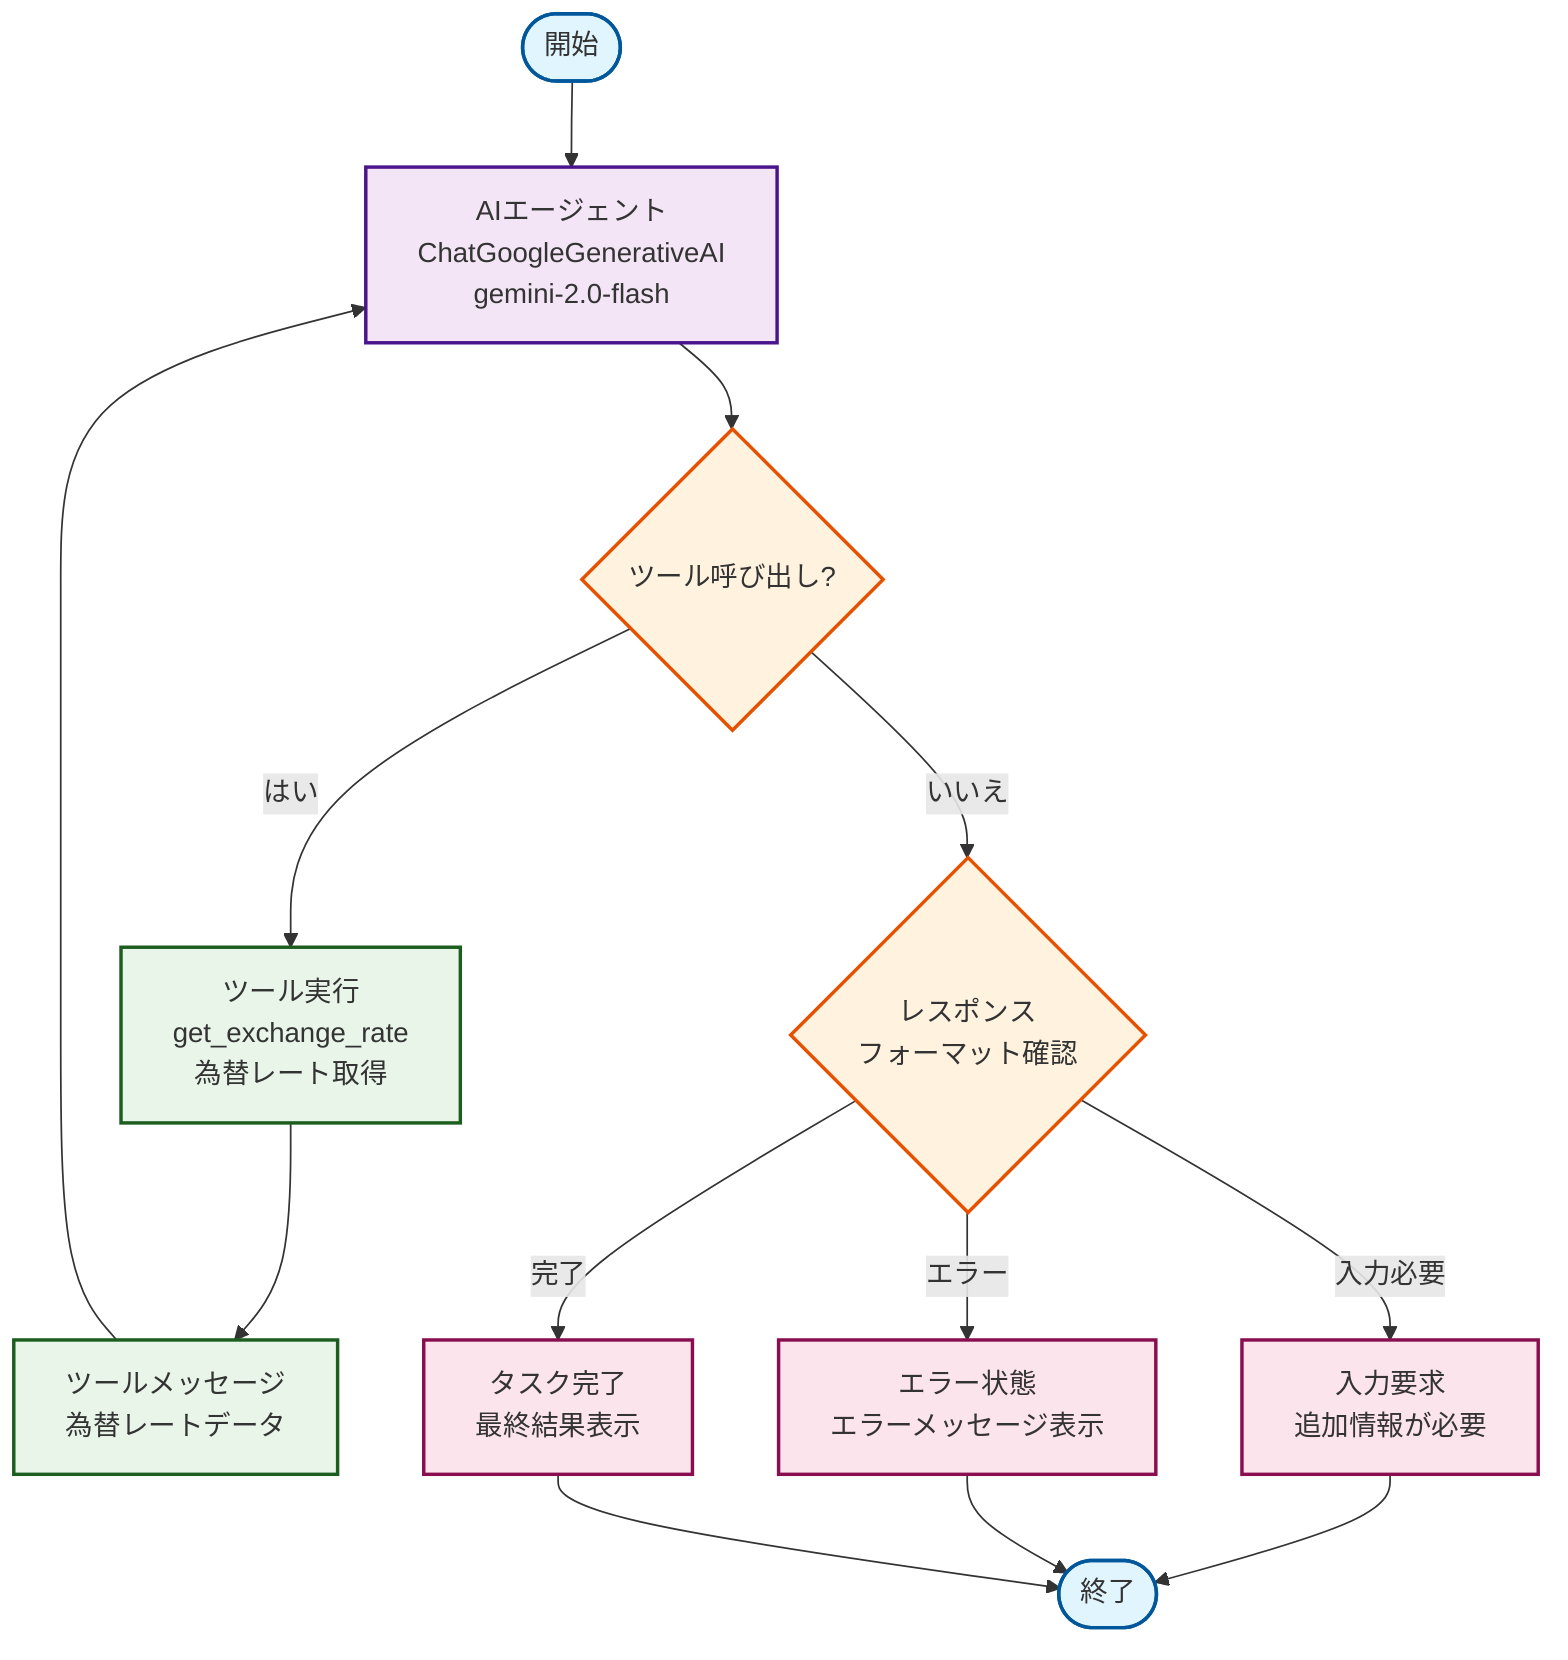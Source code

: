 graph TD
    開始([開始]) --> AI[AIエージェント<br/>ChatGoogleGenerativeAI<br/>gemini-2.0-flash]
    
    AI --> ツール判定{ツール呼び出し?}
    
    ツール判定 -->|はい| ツール実行[ツール実行<br/>get_exchange_rate<br/>為替レート取得]
    ツール判定 -->|いいえ| レスポンス確認{レスポンス<br/>フォーマット確認}
    
    ツール実行 --> ツール結果[ツールメッセージ<br/>為替レートデータ]
    ツール結果 --> AI
    
    レスポンス確認 -->|入力必要| 入力要求[入力要求<br/>追加情報が必要]
    レスポンス確認 -->|エラー| エラー状態[エラー状態<br/>エラーメッセージ表示]
    レスポンス確認 -->|完了| タスク完了[タスク完了<br/>最終結果表示]
    
    入力要求 --> 終了([終了])
    エラー状態 --> 終了
    タスク完了 --> 終了
    
    %% スタイリング
    classDef startEnd fill:#e1f5fe,stroke:#01579b,stroke-width:2px
    classDef agent fill:#f3e5f5,stroke:#4a148c,stroke-width:2px
    classDef tool fill:#e8f5e8,stroke:#1b5e20,stroke-width:2px
    classDef decision fill:#fff3e0,stroke:#e65100,stroke-width:2px
    classDef state fill:#fce4ec,stroke:#880e4f,stroke-width:2px
    
    class 開始 startEnd
    class 終了 startEnd
    class AI agent
    class ツール実行 tool
    class ツール結果 tool
    class ツール判定 decision
    class レスポンス確認 decision
    class 入力要求 state
    class エラー状態 state
    class タスク完了 state